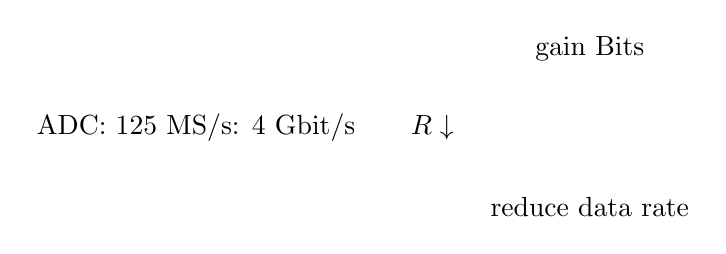 \begin{tikzpicture}
    \node at (0,0)  {ADC: 125 MS/s: 4 Gbit/s};
    \node at (3,0)  {$ R \downarrow$};
    \node at (5,1)  {gain Bits};
    \node at (5,-1) {reduce data rate};
\end{tikzpicture}
